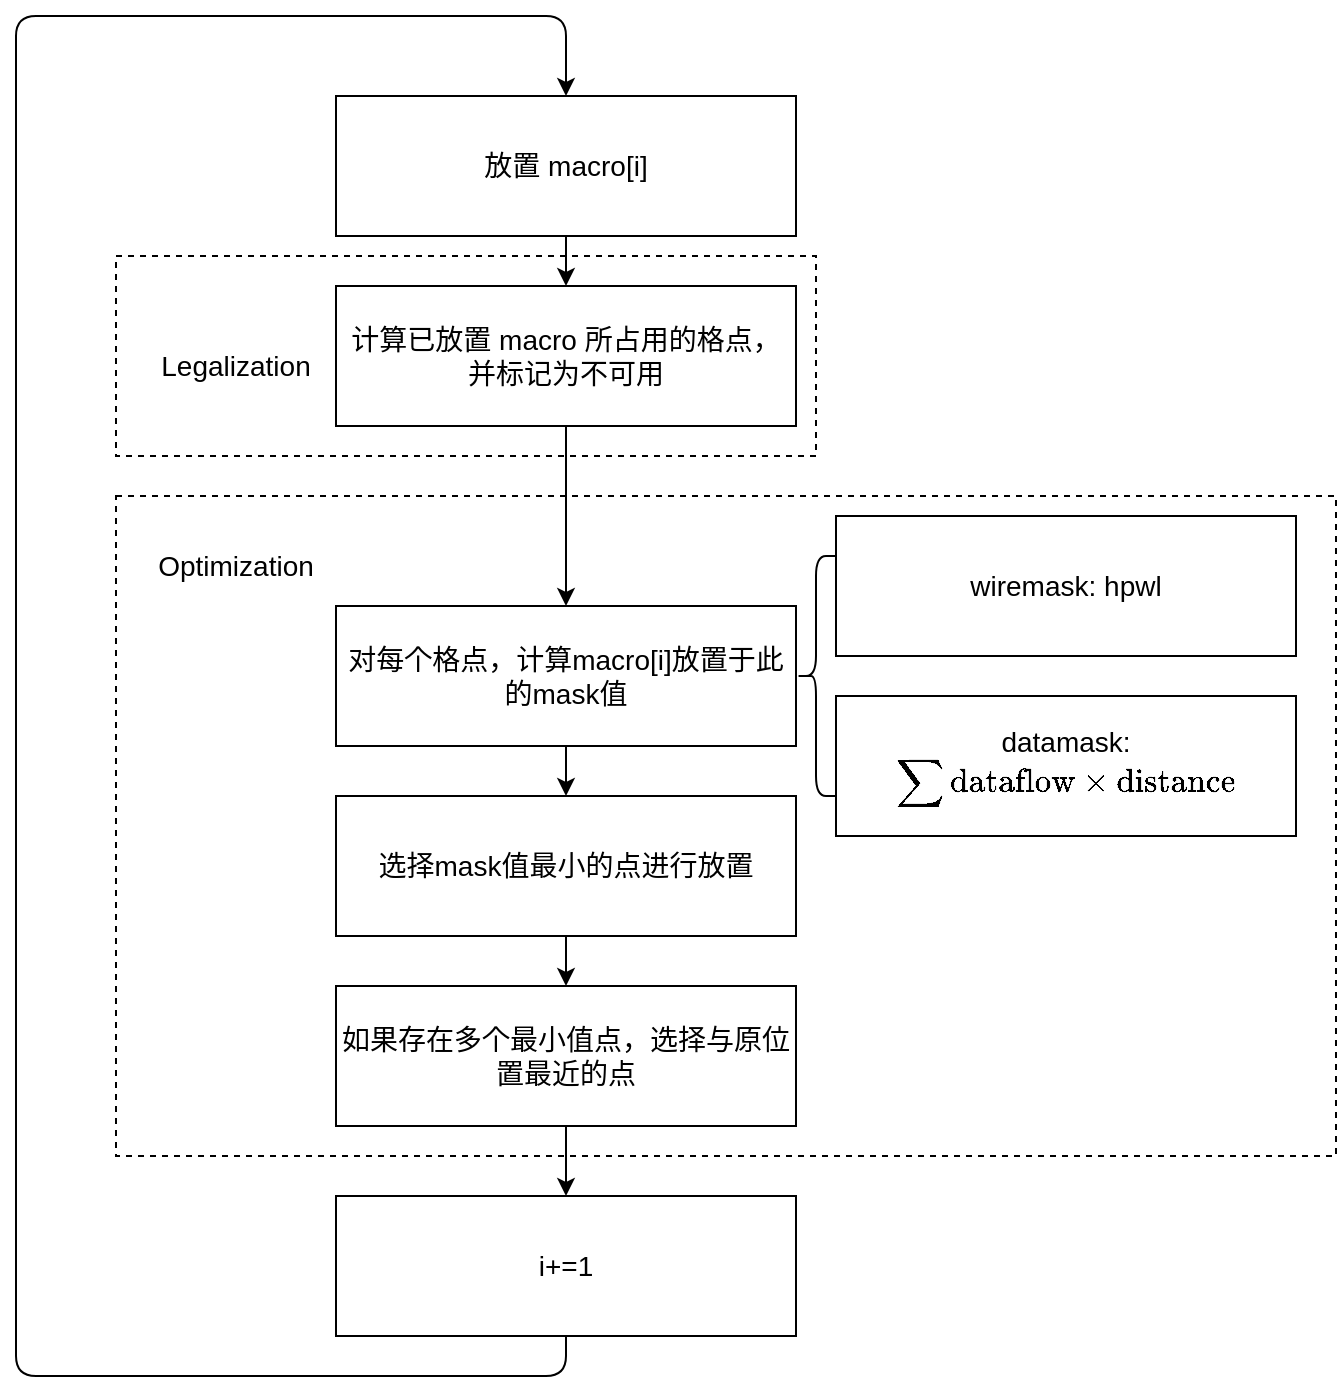 <mxfile>
    <diagram id="-6cFz2JMsb7Lu5DM7bM_" name="Page-1">
        <mxGraphModel dx="476" dy="851" grid="1" gridSize="10" guides="1" tooltips="1" connect="1" arrows="1" fold="1" page="1" pageScale="1" pageWidth="850" pageHeight="1100" math="1" shadow="0">
            <root>
                <mxCell id="0"/>
                <mxCell id="1" parent="0"/>
                <mxCell id="18" value="" style="rounded=0;whiteSpace=wrap;html=1;fontSize=14;dashed=1;" parent="1" vertex="1">
                    <mxGeometry x="170" y="280" width="610" height="330" as="geometry"/>
                </mxCell>
                <mxCell id="14" value="" style="rounded=0;whiteSpace=wrap;html=1;fontSize=14;dashed=1;" parent="1" vertex="1">
                    <mxGeometry x="170" y="160" width="350" height="100" as="geometry"/>
                </mxCell>
                <mxCell id="20" style="edgeStyle=none;html=1;exitX=0.5;exitY=1;exitDx=0;exitDy=0;entryX=0.5;entryY=0;entryDx=0;entryDy=0;fontSize=14;" parent="1" source="2" target="3" edge="1">
                    <mxGeometry relative="1" as="geometry"/>
                </mxCell>
                <mxCell id="2" value="放置 macro[i]" style="rounded=0;whiteSpace=wrap;html=1;fontSize=14;" parent="1" vertex="1">
                    <mxGeometry x="280" y="80" width="230" height="70" as="geometry"/>
                </mxCell>
                <mxCell id="21" style="edgeStyle=none;html=1;exitX=0.5;exitY=1;exitDx=0;exitDy=0;fontSize=14;" parent="1" source="3" target="6" edge="1">
                    <mxGeometry relative="1" as="geometry"/>
                </mxCell>
                <mxCell id="3" value="计算已放置 macro 所占用的格点，并标记为不可用" style="rounded=0;whiteSpace=wrap;html=1;fontSize=14;" parent="1" vertex="1">
                    <mxGeometry x="280" y="175" width="230" height="70" as="geometry"/>
                </mxCell>
                <mxCell id="25" style="edgeStyle=none;html=1;exitX=0.5;exitY=1;exitDx=0;exitDy=0;entryX=0.5;entryY=0;entryDx=0;entryDy=0;fontSize=14;" parent="1" source="5" target="2" edge="1">
                    <mxGeometry relative="1" as="geometry">
                        <Array as="points">
                            <mxPoint x="395" y="720"/>
                            <mxPoint x="120" y="720"/>
                            <mxPoint x="120" y="40"/>
                            <mxPoint x="395" y="40"/>
                        </Array>
                    </mxGeometry>
                </mxCell>
                <mxCell id="5" value="i+=1" style="rounded=0;whiteSpace=wrap;html=1;fontSize=14;" parent="1" vertex="1">
                    <mxGeometry x="280" y="630" width="230" height="70" as="geometry"/>
                </mxCell>
                <mxCell id="22" style="edgeStyle=none;html=1;exitX=0.5;exitY=1;exitDx=0;exitDy=0;entryX=0.5;entryY=0;entryDx=0;entryDy=0;fontSize=14;" parent="1" source="6" target="9" edge="1">
                    <mxGeometry relative="1" as="geometry"/>
                </mxCell>
                <mxCell id="6" value="对每个格点，计算macro[i]放置于此的mask值" style="rounded=0;whiteSpace=wrap;html=1;fontSize=14;" parent="1" vertex="1">
                    <mxGeometry x="280" y="335" width="230" height="70" as="geometry"/>
                </mxCell>
                <mxCell id="7" value="datamask: `\sum \text{dataflow}\times \text{distance}`&lt;svg style=&quot;vertical-align: 0px; font-size: 14px;&quot; xmlns:xlink=&quot;http://www.w3.org/1999/xlink&quot; viewBox=&quot;0 0 12 12&quot; role=&quot;img&quot; height=&quot;0.027ex&quot; width=&quot;0.027ex&quot; xmlns=&quot;http://www.w3.org/2000/svg&quot;&gt;&lt;defs style=&quot;font-size: 14px;&quot;&gt;&lt;/defs&gt;&lt;g transform=&quot;scale(1,-1)&quot; stroke-width=&quot;0&quot; fill=&quot;currentColor&quot; stroke=&quot;currentColor&quot; style=&quot;font-size: 14px;&quot;&gt;&lt;g data-mml-node=&quot;math&quot; style=&quot;font-size: 14px;&quot;&gt;&lt;g data-mml-node=&quot;mstyle&quot; style=&quot;font-size: 14px;&quot;&gt;&lt;g data-mml-node=&quot;mo&quot; style=&quot;font-size: 14px;&quot;&gt;&lt;/g&gt;&lt;/g&gt;&lt;/g&gt;&lt;/g&gt;&lt;/svg&gt;" style="rounded=0;whiteSpace=wrap;html=1;fontSize=14;" parent="1" vertex="1">
                    <mxGeometry x="530" y="380" width="230" height="70" as="geometry"/>
                </mxCell>
                <mxCell id="8" value="wiremask: hpwl" style="rounded=0;whiteSpace=wrap;html=1;fontSize=14;" parent="1" vertex="1">
                    <mxGeometry x="530" y="290" width="230" height="70" as="geometry"/>
                </mxCell>
                <mxCell id="23" style="edgeStyle=none;html=1;exitX=0.5;exitY=1;exitDx=0;exitDy=0;entryX=0.5;entryY=0;entryDx=0;entryDy=0;fontSize=14;" parent="1" source="9" target="10" edge="1">
                    <mxGeometry relative="1" as="geometry"/>
                </mxCell>
                <mxCell id="9" value="选择mask值最小的点进行放置" style="rounded=0;whiteSpace=wrap;html=1;fontSize=14;" parent="1" vertex="1">
                    <mxGeometry x="280" y="430" width="230" height="70" as="geometry"/>
                </mxCell>
                <mxCell id="24" style="edgeStyle=none;html=1;exitX=0.5;exitY=1;exitDx=0;exitDy=0;entryX=0.5;entryY=0;entryDx=0;entryDy=0;fontSize=14;" parent="1" source="10" target="5" edge="1">
                    <mxGeometry relative="1" as="geometry"/>
                </mxCell>
                <mxCell id="10" value="如果存在多个最小值点，选择与原位置最近的点" style="rounded=0;whiteSpace=wrap;html=1;fontSize=14;" parent="1" vertex="1">
                    <mxGeometry x="280" y="525" width="230" height="70" as="geometry"/>
                </mxCell>
                <mxCell id="11" value="" style="shape=curlyBracket;whiteSpace=wrap;html=1;rounded=1;labelPosition=left;verticalLabelPosition=middle;align=right;verticalAlign=middle;fontSize=14;" parent="1" vertex="1">
                    <mxGeometry x="510" y="310" width="20" height="120" as="geometry"/>
                </mxCell>
                <mxCell id="17" value="Legalization" style="text;html=1;strokeColor=none;fillColor=none;align=center;verticalAlign=middle;whiteSpace=wrap;rounded=0;fontSize=14;" parent="1" vertex="1">
                    <mxGeometry x="190" y="200" width="80" height="30" as="geometry"/>
                </mxCell>
                <mxCell id="19" value="Optimization" style="text;html=1;strokeColor=none;fillColor=none;align=center;verticalAlign=middle;whiteSpace=wrap;rounded=0;dashed=1;fontSize=14;" parent="1" vertex="1">
                    <mxGeometry x="180" y="295" width="100" height="40" as="geometry"/>
                </mxCell>
            </root>
        </mxGraphModel>
    </diagram>
</mxfile>